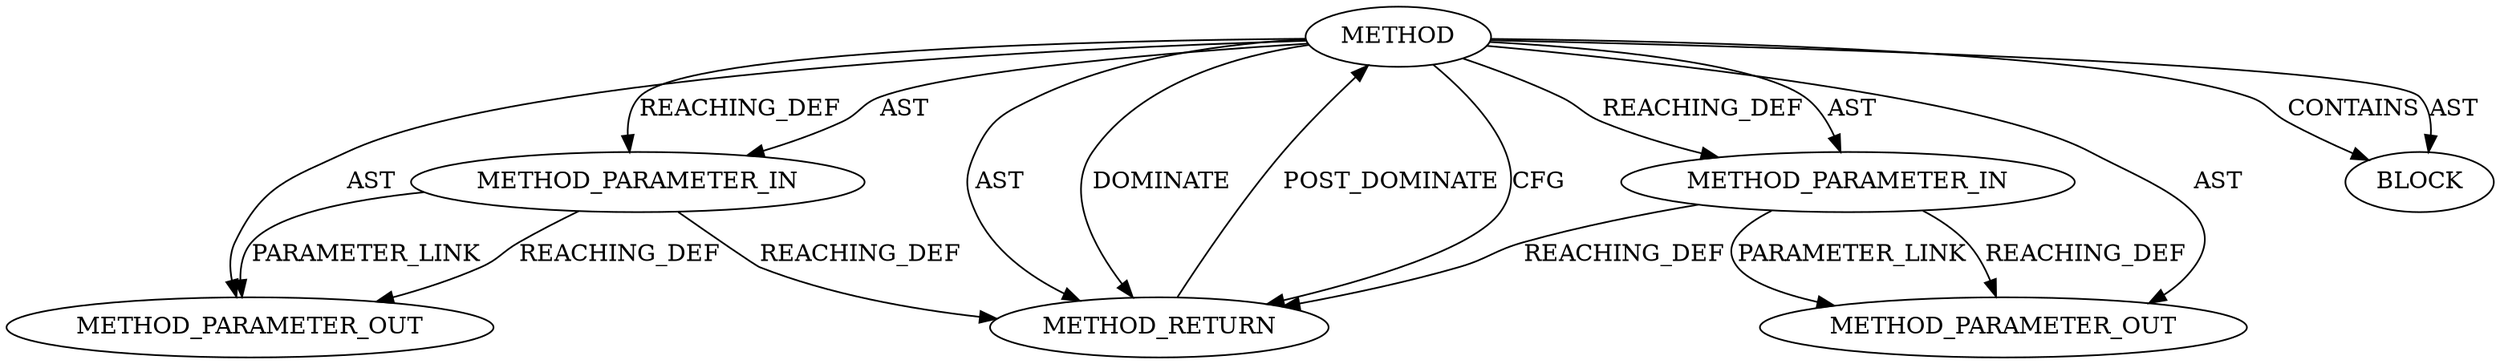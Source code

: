digraph {
  22087 [label=METHOD_PARAMETER_OUT ORDER=1 CODE="p1" IS_VARIADIC=false TYPE_FULL_NAME="ANY" EVALUATION_STRATEGY="BY_VALUE" INDEX=1 NAME="p1"]
  20192 [label=METHOD_RETURN ORDER=2 CODE="RET" TYPE_FULL_NAME="ANY" EVALUATION_STRATEGY="BY_VALUE"]
  20191 [label=BLOCK ORDER=1 ARGUMENT_INDEX=1 CODE="<empty>" TYPE_FULL_NAME="ANY"]
  20190 [label=METHOD_PARAMETER_IN ORDER=2 CODE="p2" IS_VARIADIC=false TYPE_FULL_NAME="ANY" EVALUATION_STRATEGY="BY_VALUE" INDEX=2 NAME="p2"]
  20188 [label=METHOD AST_PARENT_TYPE="NAMESPACE_BLOCK" AST_PARENT_FULL_NAME="<global>" ORDER=0 CODE="<empty>" FULL_NAME="refcount_sub_and_test" IS_EXTERNAL=true FILENAME="<empty>" SIGNATURE="" NAME="refcount_sub_and_test"]
  22088 [label=METHOD_PARAMETER_OUT ORDER=2 CODE="p2" IS_VARIADIC=false TYPE_FULL_NAME="ANY" EVALUATION_STRATEGY="BY_VALUE" INDEX=2 NAME="p2"]
  20189 [label=METHOD_PARAMETER_IN ORDER=1 CODE="p1" IS_VARIADIC=false TYPE_FULL_NAME="ANY" EVALUATION_STRATEGY="BY_VALUE" INDEX=1 NAME="p1"]
  20188 -> 20190 [label=REACHING_DEF VARIABLE=""]
  20188 -> 20189 [label=REACHING_DEF VARIABLE=""]
  20190 -> 20192 [label=REACHING_DEF VARIABLE="p2"]
  20188 -> 20192 [label=AST ]
  20190 -> 22088 [label=PARAMETER_LINK ]
  20189 -> 22087 [label=PARAMETER_LINK ]
  20189 -> 22087 [label=REACHING_DEF VARIABLE="p1"]
  20188 -> 22087 [label=AST ]
  20192 -> 20188 [label=POST_DOMINATE ]
  20188 -> 22088 [label=AST ]
  20188 -> 20192 [label=DOMINATE ]
  20188 -> 20192 [label=CFG ]
  20189 -> 20192 [label=REACHING_DEF VARIABLE="p1"]
  20188 -> 20189 [label=AST ]
  20188 -> 20191 [label=CONTAINS ]
  20190 -> 22088 [label=REACHING_DEF VARIABLE="p2"]
  20188 -> 20190 [label=AST ]
  20188 -> 20191 [label=AST ]
}
